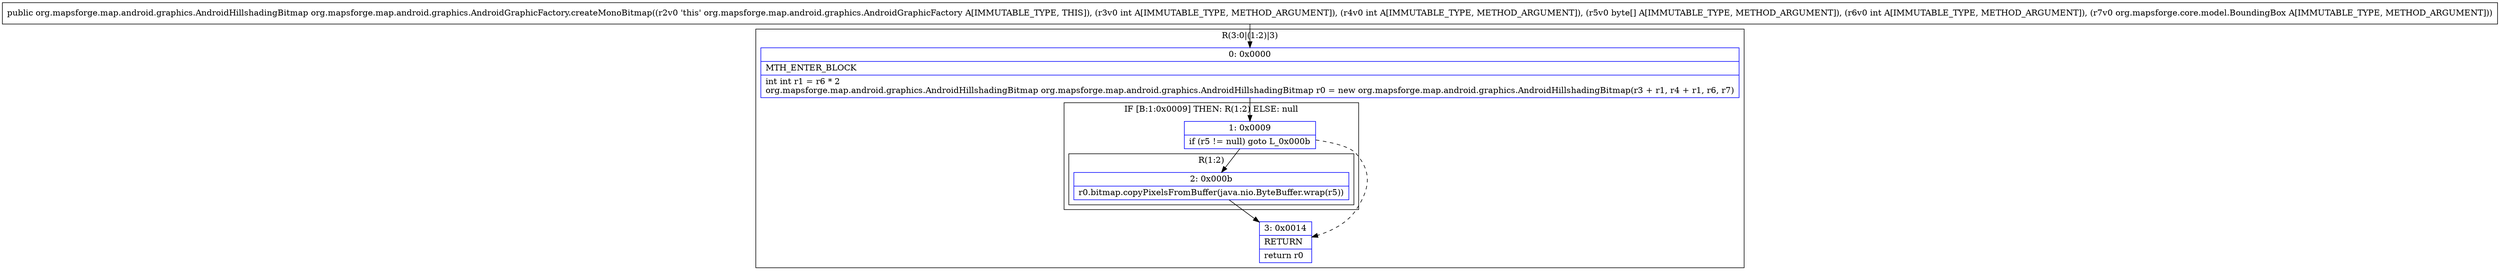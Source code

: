 digraph "CFG fororg.mapsforge.map.android.graphics.AndroidGraphicFactory.createMonoBitmap(II[BILorg\/mapsforge\/core\/model\/BoundingBox;)Lorg\/mapsforge\/map\/android\/graphics\/AndroidHillshadingBitmap;" {
subgraph cluster_Region_117528789 {
label = "R(3:0|(1:2)|3)";
node [shape=record,color=blue];
Node_0 [shape=record,label="{0\:\ 0x0000|MTH_ENTER_BLOCK\l|int int r1 = r6 * 2\lorg.mapsforge.map.android.graphics.AndroidHillshadingBitmap org.mapsforge.map.android.graphics.AndroidHillshadingBitmap r0 = new org.mapsforge.map.android.graphics.AndroidHillshadingBitmap(r3 + r1, r4 + r1, r6, r7)\l}"];
subgraph cluster_IfRegion_1541026609 {
label = "IF [B:1:0x0009] THEN: R(1:2) ELSE: null";
node [shape=record,color=blue];
Node_1 [shape=record,label="{1\:\ 0x0009|if (r5 != null) goto L_0x000b\l}"];
subgraph cluster_Region_225404384 {
label = "R(1:2)";
node [shape=record,color=blue];
Node_2 [shape=record,label="{2\:\ 0x000b|r0.bitmap.copyPixelsFromBuffer(java.nio.ByteBuffer.wrap(r5))\l}"];
}
}
Node_3 [shape=record,label="{3\:\ 0x0014|RETURN\l|return r0\l}"];
}
MethodNode[shape=record,label="{public org.mapsforge.map.android.graphics.AndroidHillshadingBitmap org.mapsforge.map.android.graphics.AndroidGraphicFactory.createMonoBitmap((r2v0 'this' org.mapsforge.map.android.graphics.AndroidGraphicFactory A[IMMUTABLE_TYPE, THIS]), (r3v0 int A[IMMUTABLE_TYPE, METHOD_ARGUMENT]), (r4v0 int A[IMMUTABLE_TYPE, METHOD_ARGUMENT]), (r5v0 byte[] A[IMMUTABLE_TYPE, METHOD_ARGUMENT]), (r6v0 int A[IMMUTABLE_TYPE, METHOD_ARGUMENT]), (r7v0 org.mapsforge.core.model.BoundingBox A[IMMUTABLE_TYPE, METHOD_ARGUMENT])) }"];
MethodNode -> Node_0;
Node_0 -> Node_1;
Node_1 -> Node_2;
Node_1 -> Node_3[style=dashed];
Node_2 -> Node_3;
}

